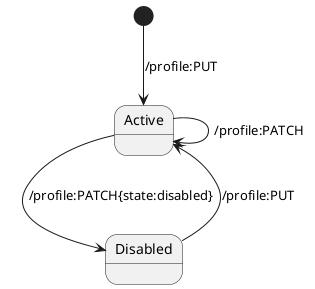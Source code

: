 @startuml
[*] --> Active : /profile:PUT
Active --> Active : /profile:PATCH
Active --> Disabled : /profile:PATCH{state:disabled}
Disabled --> Active : /profile:PUT
@enduml

